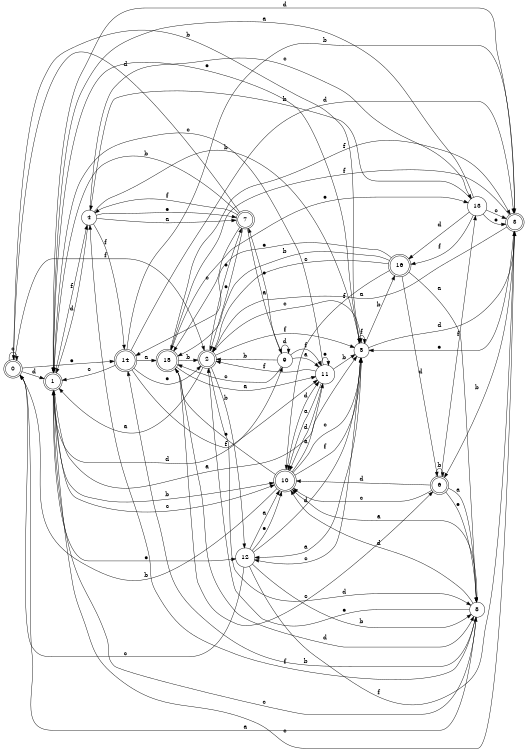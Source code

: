 digraph n14_5 {
__start0 [label="" shape="none"];

rankdir=LR;
size="8,5";

s0 [style="rounded,filled", color="black", fillcolor="white" shape="doublecircle", label="0"];
s1 [style="rounded,filled", color="black", fillcolor="white" shape="doublecircle", label="1"];
s2 [style="rounded,filled", color="black", fillcolor="white" shape="doublecircle", label="2"];
s3 [style="rounded,filled", color="black", fillcolor="white" shape="doublecircle", label="3"];
s4 [style="filled", color="black", fillcolor="white" shape="circle", label="4"];
s5 [style="filled", color="black", fillcolor="white" shape="circle", label="5"];
s6 [style="rounded,filled", color="black", fillcolor="white" shape="doublecircle", label="6"];
s7 [style="rounded,filled", color="black", fillcolor="white" shape="doublecircle", label="7"];
s8 [style="filled", color="black", fillcolor="white" shape="circle", label="8"];
s9 [style="filled", color="black", fillcolor="white" shape="circle", label="9"];
s10 [style="rounded,filled", color="black", fillcolor="white" shape="doublecircle", label="10"];
s11 [style="filled", color="black", fillcolor="white" shape="circle", label="11"];
s12 [style="filled", color="black", fillcolor="white" shape="circle", label="12"];
s13 [style="filled", color="black", fillcolor="white" shape="circle", label="13"];
s14 [style="rounded,filled", color="black", fillcolor="white" shape="doublecircle", label="14"];
s15 [style="rounded,filled", color="black", fillcolor="white" shape="doublecircle", label="15"];
s16 [style="rounded,filled", color="black", fillcolor="white" shape="doublecircle", label="16"];
s0 -> s8 [label="a"];
s0 -> s5 [label="b"];
s0 -> s0 [label="c"];
s0 -> s1 [label="d"];
s0 -> s14 [label="e"];
s0 -> s2 [label="f"];
s1 -> s5 [label="a"];
s1 -> s10 [label="b"];
s1 -> s10 [label="c"];
s1 -> s9 [label="d"];
s1 -> s12 [label="e"];
s1 -> s4 [label="f"];
s2 -> s1 [label="a"];
s2 -> s12 [label="b"];
s2 -> s5 [label="c"];
s2 -> s8 [label="d"];
s2 -> s7 [label="e"];
s2 -> s5 [label="f"];
s3 -> s2 [label="a"];
s3 -> s6 [label="b"];
s3 -> s1 [label="c"];
s3 -> s1 [label="d"];
s3 -> s5 [label="e"];
s3 -> s15 [label="f"];
s4 -> s7 [label="a"];
s4 -> s5 [label="b"];
s4 -> s13 [label="c"];
s4 -> s1 [label="d"];
s4 -> s7 [label="e"];
s4 -> s14 [label="f"];
s5 -> s12 [label="a"];
s5 -> s16 [label="b"];
s5 -> s12 [label="c"];
s5 -> s3 [label="d"];
s5 -> s1 [label="e"];
s5 -> s5 [label="f"];
s6 -> s8 [label="a"];
s6 -> s6 [label="b"];
s6 -> s10 [label="c"];
s6 -> s10 [label="d"];
s6 -> s8 [label="e"];
s6 -> s13 [label="f"];
s7 -> s9 [label="a"];
s7 -> s1 [label="b"];
s7 -> s15 [label="c"];
s7 -> s0 [label="d"];
s7 -> s2 [label="e"];
s7 -> s4 [label="f"];
s8 -> s10 [label="a"];
s8 -> s14 [label="b"];
s8 -> s1 [label="c"];
s8 -> s10 [label="d"];
s8 -> s2 [label="e"];
s8 -> s4 [label="f"];
s9 -> s11 [label="a"];
s9 -> s2 [label="b"];
s9 -> s15 [label="c"];
s9 -> s9 [label="d"];
s9 -> s7 [label="e"];
s9 -> s11 [label="f"];
s10 -> s11 [label="a"];
s10 -> s0 [label="b"];
s10 -> s5 [label="c"];
s10 -> s11 [label="d"];
s10 -> s15 [label="e"];
s10 -> s5 [label="f"];
s11 -> s10 [label="a"];
s11 -> s5 [label="b"];
s11 -> s1 [label="c"];
s11 -> s10 [label="d"];
s11 -> s11 [label="e"];
s11 -> s2 [label="f"];
s12 -> s10 [label="a"];
s12 -> s8 [label="b"];
s12 -> s0 [label="c"];
s12 -> s5 [label="d"];
s12 -> s10 [label="e"];
s12 -> s3 [label="f"];
s13 -> s1 [label="a"];
s13 -> s4 [label="b"];
s13 -> s3 [label="c"];
s13 -> s16 [label="d"];
s13 -> s3 [label="e"];
s13 -> s16 [label="f"];
s14 -> s15 [label="a"];
s14 -> s3 [label="b"];
s14 -> s1 [label="c"];
s14 -> s3 [label="d"];
s14 -> s2 [label="e"];
s14 -> s11 [label="f"];
s15 -> s11 [label="a"];
s15 -> s2 [label="b"];
s15 -> s6 [label="c"];
s15 -> s8 [label="d"];
s15 -> s13 [label="e"];
s15 -> s3 [label="f"];
s16 -> s8 [label="a"];
s16 -> s15 [label="b"];
s16 -> s2 [label="c"];
s16 -> s6 [label="d"];
s16 -> s14 [label="e"];
s16 -> s10 [label="f"];

}